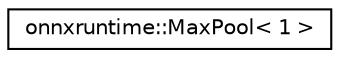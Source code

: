 digraph "Graphical Class Hierarchy"
{
  edge [fontname="Helvetica",fontsize="10",labelfontname="Helvetica",labelfontsize="10"];
  node [fontname="Helvetica",fontsize="10",shape=record];
  rankdir="LR";
  Node0 [label="onnxruntime::MaxPool\< 1 \>",height=0.2,width=0.4,color="black", fillcolor="white", style="filled",URL="$classonnxruntime_1_1MaxPool_3_011_01_4.html"];
}
